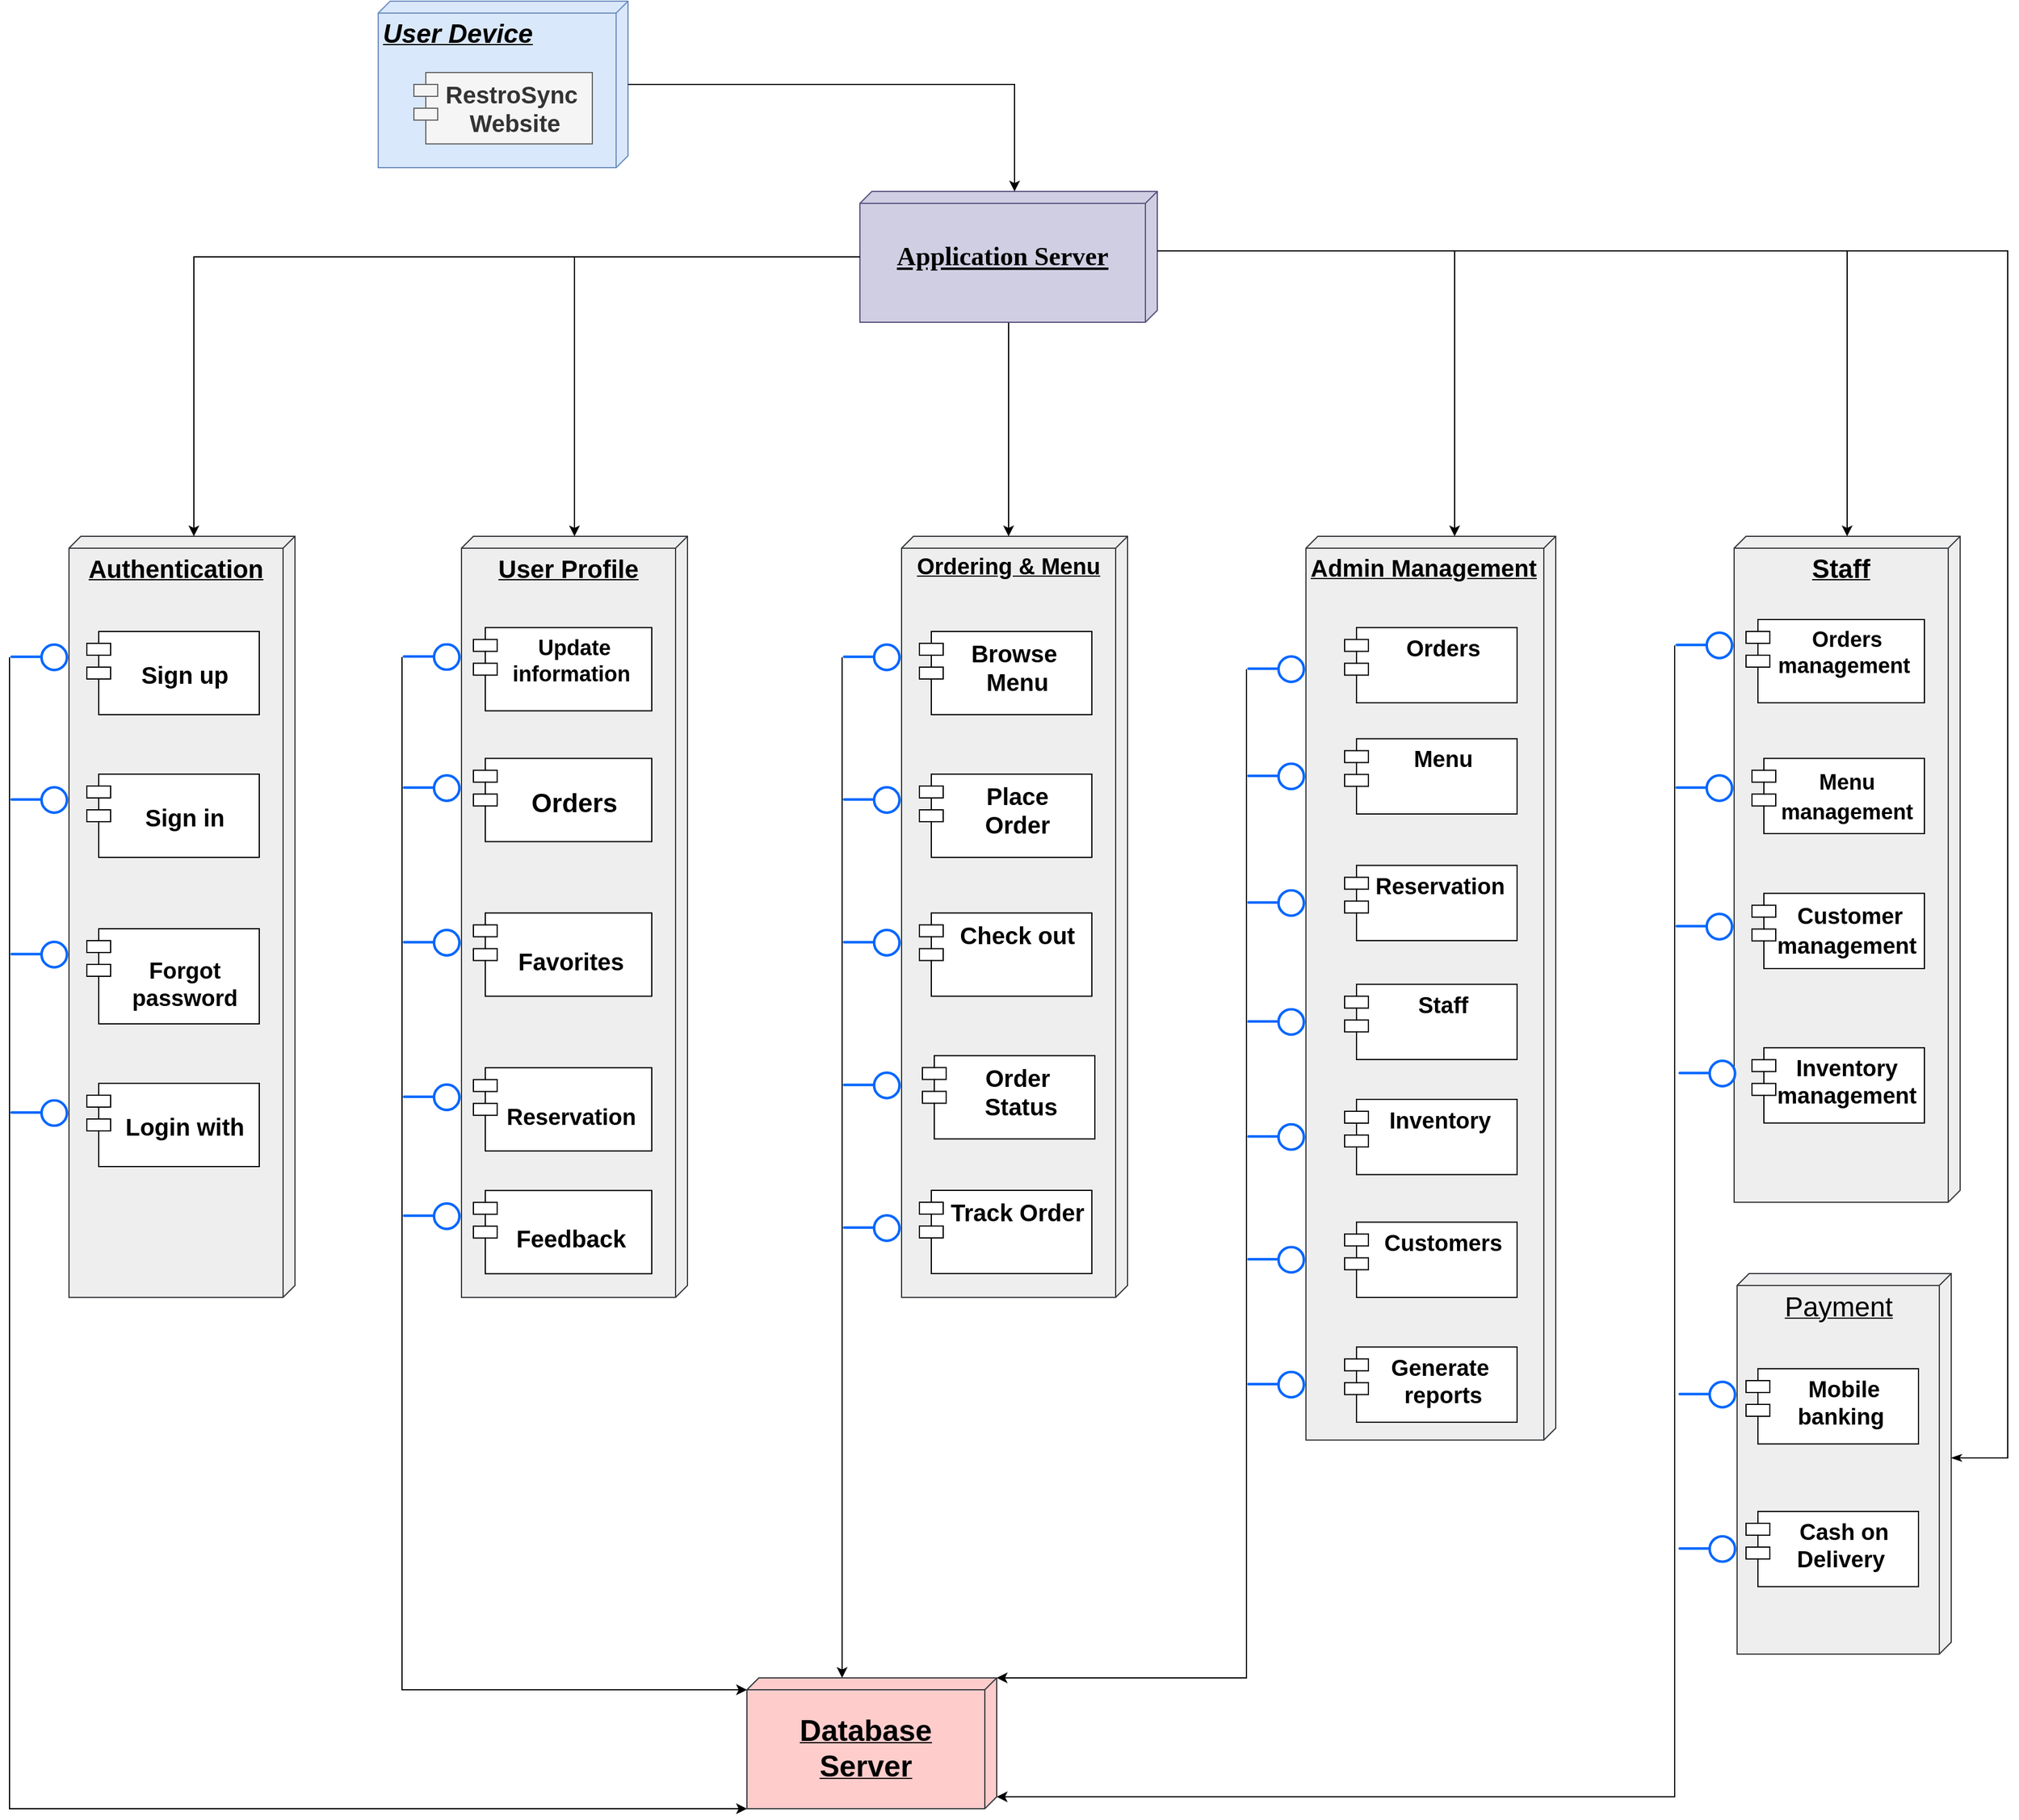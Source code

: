 <mxfile version="27.0.5">
  <diagram name="Page-1" id="1T3BzZQeBWlYQCBMlny7">
    <mxGraphModel dx="5787" dy="3350" grid="1" gridSize="10" guides="1" tooltips="1" connect="1" arrows="1" fold="1" page="0" pageScale="1" pageWidth="1169" pageHeight="827" math="0" shadow="0">
      <root>
        <mxCell id="0" />
        <mxCell id="1" parent="0" />
        <mxCell id="0xVNqbpH2IL9jWogjmOZ-22" style="edgeStyle=orthogonalEdgeStyle;rounded=0;orthogonalLoop=1;jettySize=auto;html=1;" edge="1" parent="1" source="0xVNqbpH2IL9jWogjmOZ-3" target="0xVNqbpH2IL9jWogjmOZ-9">
          <mxGeometry relative="1" as="geometry" />
        </mxCell>
        <mxCell id="0xVNqbpH2IL9jWogjmOZ-20" style="edgeStyle=orthogonalEdgeStyle;rounded=0;orthogonalLoop=1;jettySize=auto;html=1;exitX=0;exitY=0;exitDx=50;exitDy=0;exitPerimeter=0;entryX=0;entryY=0;entryDx=0;entryDy=85;entryPerimeter=0;" edge="1" parent="1" source="0xVNqbpH2IL9jWogjmOZ-3" target="0xVNqbpH2IL9jWogjmOZ-10">
          <mxGeometry relative="1" as="geometry" />
        </mxCell>
        <mxCell id="0xVNqbpH2IL9jWogjmOZ-1" value="&lt;font style=&quot;font-size: 22px;&quot;&gt;&lt;b&gt;&lt;i&gt;User Device&lt;/i&gt;&lt;/b&gt;&lt;/font&gt;" style="verticalAlign=top;align=left;spacingTop=8;spacingLeft=2;spacingRight=12;shape=cube;size=10;direction=south;fontStyle=4;html=1;whiteSpace=wrap;fillColor=#dae8fc;strokeColor=#6c8ebf;fontSize=18;" vertex="1" parent="1">
          <mxGeometry x="240" y="-330" width="210" height="140" as="geometry" />
        </mxCell>
        <mxCell id="0xVNqbpH2IL9jWogjmOZ-17" style="edgeStyle=orthogonalEdgeStyle;rounded=0;orthogonalLoop=1;jettySize=auto;html=1;exitX=0;exitY=0;exitDx=50;exitDy=0;exitPerimeter=0;" edge="1" parent="1" source="0xVNqbpH2IL9jWogjmOZ-3" target="0xVNqbpH2IL9jWogjmOZ-11">
          <mxGeometry relative="1" as="geometry" />
        </mxCell>
        <mxCell id="0xVNqbpH2IL9jWogjmOZ-46" style="edgeStyle=orthogonalEdgeStyle;rounded=0;orthogonalLoop=1;jettySize=auto;html=1;exitX=0;exitY=0;exitDx=110;exitDy=130;exitPerimeter=0;" edge="1" parent="1" source="0xVNqbpH2IL9jWogjmOZ-3" target="0xVNqbpH2IL9jWogjmOZ-41">
          <mxGeometry relative="1" as="geometry">
            <Array as="points">
              <mxPoint x="770" y="-60" />
            </Array>
          </mxGeometry>
        </mxCell>
        <mxCell id="0xVNqbpH2IL9jWogjmOZ-3" value="&lt;h2&gt;&lt;span style=&quot;font-size: 22px;&quot;&gt;&lt;font face=&quot;Verdana&quot;&gt;Application Server&lt;/font&gt;&lt;/span&gt;&lt;/h2&gt;" style="verticalAlign=top;align=center;spacingTop=8;spacingLeft=2;spacingRight=12;shape=cube;size=10;direction=south;fontStyle=4;html=1;whiteSpace=wrap;fontSize=18;fillColor=#d0cee2;strokeColor=#56517e;" vertex="1" parent="1">
          <mxGeometry x="645" y="-170" width="250" height="110" as="geometry" />
        </mxCell>
        <mxCell id="0xVNqbpH2IL9jWogjmOZ-4" value="&lt;b&gt;RestroSync&amp;nbsp;&lt;br&gt;Website&lt;/b&gt;" style="shape=module;align=left;spacingLeft=20;align=center;verticalAlign=top;whiteSpace=wrap;html=1;fillColor=#f5f5f5;strokeColor=#666666;fontColor=#333333;fontSize=20;" vertex="1" parent="1">
          <mxGeometry x="270" y="-270" width="150" height="60" as="geometry" />
        </mxCell>
        <mxCell id="0xVNqbpH2IL9jWogjmOZ-5" style="edgeStyle=orthogonalEdgeStyle;rounded=0;orthogonalLoop=1;jettySize=auto;html=1;entryX=0;entryY=0;entryDx=0;entryDy=120.0;entryPerimeter=0;fontSize=18;" edge="1" parent="1" source="0xVNqbpH2IL9jWogjmOZ-1" target="0xVNqbpH2IL9jWogjmOZ-3">
          <mxGeometry relative="1" as="geometry" />
        </mxCell>
        <mxCell id="0xVNqbpH2IL9jWogjmOZ-7" value="&lt;b style=&quot;&quot;&gt;&lt;font style=&quot;font-size: 21px;&quot;&gt;Authentication&lt;/font&gt;&lt;/b&gt;" style="verticalAlign=top;align=center;spacingTop=8;spacingLeft=2;spacingRight=12;shape=cube;size=10;direction=south;fontStyle=4;html=1;whiteSpace=wrap;fontSize=18;fillColor=#eeeeee;strokeColor=#36393d;" vertex="1" parent="1">
          <mxGeometry x="-20" y="120" width="190" height="640" as="geometry" />
        </mxCell>
        <mxCell id="0xVNqbpH2IL9jWogjmOZ-9" value="&lt;font style=&quot;font-size: 21px;&quot;&gt;&lt;b style=&quot;&quot;&gt;User Profile&lt;/b&gt;&lt;/font&gt;" style="verticalAlign=top;align=center;spacingTop=8;spacingLeft=2;spacingRight=12;shape=cube;size=10;direction=south;fontStyle=4;html=1;whiteSpace=wrap;fontSize=18;fillColor=#eeeeee;strokeColor=#36393d;" vertex="1" parent="1">
          <mxGeometry x="310" y="120" width="190" height="640" as="geometry" />
        </mxCell>
        <mxCell id="0xVNqbpH2IL9jWogjmOZ-10" value="&lt;b style=&quot;&quot;&gt;&lt;font style=&quot;font-size: 20px;&quot;&gt;Admin Management&lt;/font&gt;&lt;/b&gt;" style="verticalAlign=top;align=left;spacingTop=8;spacingLeft=2;spacingRight=12;shape=cube;size=10;direction=south;fontStyle=4;html=1;whiteSpace=wrap;fontSize=18;fillColor=#eeeeee;strokeColor=#36393d;" vertex="1" parent="1">
          <mxGeometry x="1020" y="120" width="210" height="760" as="geometry" />
        </mxCell>
        <mxCell id="0xVNqbpH2IL9jWogjmOZ-11" value="&lt;font style=&quot;font-size: 22px;&quot;&gt;&lt;b&gt;Staff&lt;/b&gt;&lt;/font&gt;" style="verticalAlign=top;align=center;spacingTop=8;spacingLeft=2;spacingRight=12;shape=cube;size=10;direction=south;fontStyle=4;html=1;whiteSpace=wrap;fontSize=18;fillColor=#eeeeee;strokeColor=#36393d;" vertex="1" parent="1">
          <mxGeometry x="1380" y="120" width="190" height="560" as="geometry" />
        </mxCell>
        <mxCell id="0xVNqbpH2IL9jWogjmOZ-15" style="edgeStyle=orthogonalEdgeStyle;rounded=0;orthogonalLoop=1;jettySize=auto;html=1;entryX=0;entryY=0;entryDx=0;entryDy=85;entryPerimeter=0;" edge="1" parent="1" source="0xVNqbpH2IL9jWogjmOZ-3" target="0xVNqbpH2IL9jWogjmOZ-7">
          <mxGeometry relative="1" as="geometry" />
        </mxCell>
        <mxCell id="0xVNqbpH2IL9jWogjmOZ-6" value="&lt;p&gt;&lt;span style=&quot;font-size: 20px;&quot;&gt;&lt;b&gt;Sign up&lt;/b&gt;&lt;/span&gt;&lt;/p&gt;" style="shape=module;align=left;spacingLeft=20;align=center;verticalAlign=top;whiteSpace=wrap;html=1;fontSize=18;" vertex="1" parent="1">
          <mxGeometry x="-5" y="200" width="145" height="70" as="geometry" />
        </mxCell>
        <mxCell id="0xVNqbpH2IL9jWogjmOZ-24" value="&lt;p&gt;&lt;span style=&quot;font-size: 20px;&quot;&gt;&lt;b&gt;Sign in&lt;/b&gt;&lt;/span&gt;&lt;/p&gt;" style="shape=module;align=left;spacingLeft=20;align=center;verticalAlign=top;whiteSpace=wrap;html=1;fontSize=18;" vertex="1" parent="1">
          <mxGeometry x="-5" y="320" width="145" height="70" as="geometry" />
        </mxCell>
        <mxCell id="0xVNqbpH2IL9jWogjmOZ-25" value="&lt;b&gt;Orders&lt;br&gt;management&amp;nbsp;&lt;/b&gt;" style="shape=module;align=left;spacingLeft=20;align=center;verticalAlign=top;whiteSpace=wrap;html=1;fontSize=18;" vertex="1" parent="1">
          <mxGeometry x="1390" y="190" width="150" height="70" as="geometry" />
        </mxCell>
        <mxCell id="0xVNqbpH2IL9jWogjmOZ-28" value="&lt;b&gt;Update&lt;/b&gt;&lt;div&gt;&lt;b&gt;information&amp;nbsp;&lt;/b&gt;&lt;/div&gt;" style="shape=module;align=left;spacingLeft=20;align=center;verticalAlign=top;whiteSpace=wrap;html=1;fontSize=18;" vertex="1" parent="1">
          <mxGeometry x="320" y="196.75" width="150" height="70" as="geometry" />
        </mxCell>
        <mxCell id="0xVNqbpH2IL9jWogjmOZ-58" style="edgeStyle=orthogonalEdgeStyle;rounded=0;orthogonalLoop=1;jettySize=auto;html=1;exitX=0;exitY=0.5;exitDx=0;exitDy=0;entryX=1;entryY=1;entryDx=0;entryDy=0;entryPerimeter=0;" edge="1" parent="1" source="0xVNqbpH2IL9jWogjmOZ-29" target="0xVNqbpH2IL9jWogjmOZ-47">
          <mxGeometry relative="1" as="geometry">
            <mxPoint x="460" y="1210" as="targetPoint" />
            <Array as="points">
              <mxPoint x="-70" y="1190" />
            </Array>
          </mxGeometry>
        </mxCell>
        <mxCell id="0xVNqbpH2IL9jWogjmOZ-29" value="" style="image;aspect=fixed;perimeter=ellipsePerimeter;html=1;align=center;shadow=0;dashed=0;spacingTop=3;image=img/lib/active_directory/interface.svg;" vertex="1" parent="1">
          <mxGeometry x="-70" y="210" width="50" height="23.5" as="geometry" />
        </mxCell>
        <mxCell id="0xVNqbpH2IL9jWogjmOZ-67" style="edgeStyle=orthogonalEdgeStyle;rounded=0;orthogonalLoop=1;jettySize=auto;html=1;exitX=0;exitY=0.5;exitDx=0;exitDy=0;entryX=0;entryY=0;entryDx=10;entryDy=210;entryPerimeter=0;" edge="1" parent="1" source="0xVNqbpH2IL9jWogjmOZ-31" target="0xVNqbpH2IL9jWogjmOZ-47">
          <mxGeometry relative="1" as="geometry">
            <mxPoint x="260" y="790" as="targetPoint" />
            <Array as="points">
              <mxPoint x="260" y="1090" />
            </Array>
          </mxGeometry>
        </mxCell>
        <mxCell id="0xVNqbpH2IL9jWogjmOZ-31" value="" style="image;aspect=fixed;perimeter=ellipsePerimeter;html=1;align=center;shadow=0;dashed=0;spacingTop=3;image=img/lib/active_directory/interface.svg;" vertex="1" parent="1">
          <mxGeometry x="260" y="209.75" width="50" height="23.5" as="geometry" />
        </mxCell>
        <mxCell id="0xVNqbpH2IL9jWogjmOZ-79" style="edgeStyle=orthogonalEdgeStyle;rounded=0;orthogonalLoop=1;jettySize=auto;html=1;exitX=0;exitY=0.5;exitDx=0;exitDy=0;" edge="1" parent="1" source="0xVNqbpH2IL9jWogjmOZ-32" target="0xVNqbpH2IL9jWogjmOZ-47">
          <mxGeometry relative="1" as="geometry">
            <mxPoint x="629.857" y="760.0" as="targetPoint" />
            <Array as="points">
              <mxPoint x="630" y="520" />
              <mxPoint x="630" y="520" />
            </Array>
          </mxGeometry>
        </mxCell>
        <mxCell id="0xVNqbpH2IL9jWogjmOZ-32" value="" style="image;aspect=fixed;perimeter=ellipsePerimeter;html=1;align=center;shadow=0;dashed=0;spacingTop=3;image=img/lib/active_directory/interface.svg;fontSize=20;fontStyle=1" vertex="1" parent="1">
          <mxGeometry x="630" y="210" width="50" height="23.5" as="geometry" />
        </mxCell>
        <mxCell id="0xVNqbpH2IL9jWogjmOZ-111" style="edgeStyle=orthogonalEdgeStyle;rounded=0;orthogonalLoop=1;jettySize=auto;html=1;exitX=0;exitY=0.5;exitDx=0;exitDy=0;entryX=0;entryY=0;entryDx=0;entryDy=0;entryPerimeter=0;" edge="1" parent="1" source="0xVNqbpH2IL9jWogjmOZ-33" target="0xVNqbpH2IL9jWogjmOZ-47">
          <mxGeometry relative="1" as="geometry">
            <mxPoint x="970.391" y="1010.696" as="targetPoint" />
            <Array as="points">
              <mxPoint x="970" y="1080" />
            </Array>
          </mxGeometry>
        </mxCell>
        <mxCell id="0xVNqbpH2IL9jWogjmOZ-33" value="" style="image;aspect=fixed;perimeter=ellipsePerimeter;html=1;align=center;shadow=0;dashed=0;spacingTop=3;image=img/lib/active_directory/interface.svg;fontSize=19;" vertex="1" parent="1">
          <mxGeometry x="970" y="220" width="50" height="23.5" as="geometry" />
        </mxCell>
        <mxCell id="0xVNqbpH2IL9jWogjmOZ-41" value="&lt;b style=&quot;&quot;&gt;&lt;font style=&quot;font-size: 19px;&quot;&gt;Ordering &amp;amp; Menu&lt;/font&gt;&lt;/b&gt;" style="verticalAlign=top;align=center;spacingTop=8;spacingLeft=2;spacingRight=12;shape=cube;size=10;direction=south;fontStyle=4;html=1;whiteSpace=wrap;fontSize=18;fillColor=#eeeeee;strokeColor=#36393d;" vertex="1" parent="1">
          <mxGeometry x="680" y="120" width="190" height="640" as="geometry" />
        </mxCell>
        <mxCell id="0xVNqbpH2IL9jWogjmOZ-27" value="Browse&amp;nbsp;&lt;br&gt;Menu" style="shape=module;align=left;spacingLeft=20;align=center;verticalAlign=top;whiteSpace=wrap;html=1;fontSize=20;fontStyle=1" vertex="1" parent="1">
          <mxGeometry x="695" y="200" width="145" height="70" as="geometry" />
        </mxCell>
        <mxCell id="0xVNqbpH2IL9jWogjmOZ-30" value="" style="image;aspect=fixed;perimeter=ellipsePerimeter;html=1;align=center;shadow=0;dashed=0;spacingTop=3;image=img/lib/active_directory/interface.svg;direction=east;" vertex="1" parent="1">
          <mxGeometry x="-70" y="330" width="50" height="23.5" as="geometry" />
        </mxCell>
        <mxCell id="0xVNqbpH2IL9jWogjmOZ-47" value="&lt;h3&gt;&lt;font style=&quot;font-size: 25px;&quot;&gt;Database Server&lt;/font&gt;&lt;/h3&gt;" style="verticalAlign=top;align=center;spacingTop=8;spacingLeft=2;spacingRight=12;shape=cube;size=10;direction=south;fontStyle=4;html=1;whiteSpace=wrap;fillColor=#ffcccc;strokeColor=#36393d;" vertex="1" parent="1">
          <mxGeometry x="550" y="1080" width="210" height="110" as="geometry" />
        </mxCell>
        <mxCell id="0xVNqbpH2IL9jWogjmOZ-50" value="&lt;font style=&quot;font-size: 23px;&quot;&gt;Payment&lt;/font&gt;" style="verticalAlign=top;align=center;spacingTop=8;spacingLeft=2;spacingRight=12;shape=cube;size=10;direction=south;fontStyle=4;html=1;whiteSpace=wrap;fontSize=18;fillColor=#eeeeee;strokeColor=#36393d;" vertex="1" parent="1">
          <mxGeometry x="1382.5" y="740" width="180" height="320" as="geometry" />
        </mxCell>
        <mxCell id="0xVNqbpH2IL9jWogjmOZ-51" value="&lt;p&gt;&lt;b style=&quot;&quot;&gt;&lt;font style=&quot;font-size: 19px;&quot;&gt;Forgot password&lt;/font&gt;&lt;/b&gt;&lt;/p&gt;" style="shape=module;align=left;spacingLeft=20;align=center;verticalAlign=top;whiteSpace=wrap;html=1;fontSize=18;" vertex="1" parent="1">
          <mxGeometry x="-5" y="450" width="145" height="80" as="geometry" />
        </mxCell>
        <mxCell id="0xVNqbpH2IL9jWogjmOZ-113" style="edgeStyle=elbowEdgeStyle;rounded=0;orthogonalLoop=1;jettySize=auto;html=1;exitX=0;exitY=0;exitDx=155;exitDy=0;exitPerimeter=0;entryX=0;entryY=0;entryDx=50;entryDy=0;entryPerimeter=0;startArrow=classicThin;startFill=1;endArrow=none;" edge="1" parent="1" source="0xVNqbpH2IL9jWogjmOZ-50" target="0xVNqbpH2IL9jWogjmOZ-3">
          <mxGeometry relative="1" as="geometry">
            <mxPoint x="1473" y="-120" as="targetPoint" />
            <Array as="points">
              <mxPoint x="1610" y="400" />
            </Array>
          </mxGeometry>
        </mxCell>
        <mxCell id="0xVNqbpH2IL9jWogjmOZ-52" value="" style="image;aspect=fixed;perimeter=ellipsePerimeter;html=1;align=center;shadow=0;dashed=0;spacingTop=3;image=img/lib/active_directory/interface.svg;direction=east;" vertex="1" parent="1">
          <mxGeometry x="-70" y="460" width="50" height="23.5" as="geometry" />
        </mxCell>
        <mxCell id="0xVNqbpH2IL9jWogjmOZ-53" value="&lt;p&gt;&lt;span style=&quot;font-size: 20px;&quot;&gt;&lt;b&gt;Login with&lt;/b&gt;&lt;/span&gt;&lt;/p&gt;" style="shape=module;align=left;spacingLeft=20;align=center;verticalAlign=top;whiteSpace=wrap;html=1;fontSize=18;" vertex="1" parent="1">
          <mxGeometry x="-5" y="580" width="145" height="70" as="geometry" />
        </mxCell>
        <mxCell id="0xVNqbpH2IL9jWogjmOZ-54" value="" style="image;aspect=fixed;perimeter=ellipsePerimeter;html=1;align=center;shadow=0;dashed=0;spacingTop=3;image=img/lib/active_directory/interface.svg;direction=east;" vertex="1" parent="1">
          <mxGeometry x="-70" y="593.25" width="50" height="23.5" as="geometry" />
        </mxCell>
        <mxCell id="0xVNqbpH2IL9jWogjmOZ-59" value="&lt;p&gt;&lt;font style=&quot;font-size: 22px;&quot;&gt;&lt;b&gt;Orders&lt;/b&gt;&lt;/font&gt;&lt;/p&gt;" style="shape=module;align=left;spacingLeft=20;align=center;verticalAlign=top;whiteSpace=wrap;html=1;fontSize=18;" vertex="1" parent="1">
          <mxGeometry x="320" y="306.75" width="150" height="70" as="geometry" />
        </mxCell>
        <mxCell id="0xVNqbpH2IL9jWogjmOZ-60" value="&lt;h3&gt;&lt;font style=&quot;font-size: 19px;&quot;&gt;Reservation&amp;nbsp;&lt;/font&gt;&lt;/h3&gt;" style="shape=module;align=left;spacingLeft=20;align=center;verticalAlign=top;whiteSpace=wrap;html=1;fontSize=18;" vertex="1" parent="1">
          <mxGeometry x="320" y="566.87" width="150" height="70" as="geometry" />
        </mxCell>
        <mxCell id="0xVNqbpH2IL9jWogjmOZ-62" value="&lt;h3&gt;&lt;span style=&quot;font-size: 20px;&quot;&gt;Feedback&amp;nbsp;&lt;/span&gt;&lt;/h3&gt;" style="shape=module;align=left;spacingLeft=20;align=center;verticalAlign=top;whiteSpace=wrap;html=1;fontSize=18;" vertex="1" parent="1">
          <mxGeometry x="320" y="670.12" width="150" height="70" as="geometry" />
        </mxCell>
        <mxCell id="0xVNqbpH2IL9jWogjmOZ-63" value="" style="image;aspect=fixed;perimeter=ellipsePerimeter;html=1;align=center;shadow=0;dashed=0;spacingTop=3;image=img/lib/active_directory/interface.svg;" vertex="1" parent="1">
          <mxGeometry x="260" y="320" width="50" height="23.5" as="geometry" />
        </mxCell>
        <mxCell id="0xVNqbpH2IL9jWogjmOZ-64" value="" style="image;aspect=fixed;perimeter=ellipsePerimeter;html=1;align=center;shadow=0;dashed=0;spacingTop=3;image=img/lib/active_directory/interface.svg;" vertex="1" parent="1">
          <mxGeometry x="260" y="450" width="50" height="23.5" as="geometry" />
        </mxCell>
        <mxCell id="0xVNqbpH2IL9jWogjmOZ-65" value="" style="image;aspect=fixed;perimeter=ellipsePerimeter;html=1;align=center;shadow=0;dashed=0;spacingTop=3;image=img/lib/active_directory/interface.svg;" vertex="1" parent="1">
          <mxGeometry x="260" y="580" width="50" height="23.5" as="geometry" />
        </mxCell>
        <mxCell id="0xVNqbpH2IL9jWogjmOZ-68" value="Place&lt;div&gt;Order&lt;/div&gt;" style="shape=module;align=left;spacingLeft=20;align=center;verticalAlign=top;whiteSpace=wrap;html=1;fontSize=20;fontStyle=1" vertex="1" parent="1">
          <mxGeometry x="695" y="320" width="145" height="70" as="geometry" />
        </mxCell>
        <mxCell id="0xVNqbpH2IL9jWogjmOZ-69" value="Track Order" style="shape=module;align=left;spacingLeft=20;align=center;verticalAlign=top;whiteSpace=wrap;html=1;fontSize=20;fontStyle=1" vertex="1" parent="1">
          <mxGeometry x="695" y="670" width="145" height="70" as="geometry" />
        </mxCell>
        <mxCell id="0xVNqbpH2IL9jWogjmOZ-70" value="Check out" style="shape=module;align=left;spacingLeft=20;align=center;verticalAlign=top;whiteSpace=wrap;html=1;fontSize=20;fontStyle=1" vertex="1" parent="1">
          <mxGeometry x="695" y="436.75" width="145" height="70" as="geometry" />
        </mxCell>
        <mxCell id="0xVNqbpH2IL9jWogjmOZ-72" value="" style="image;aspect=fixed;perimeter=ellipsePerimeter;html=1;align=center;shadow=0;dashed=0;spacingTop=3;image=img/lib/active_directory/interface.svg;fontSize=20;fontStyle=1" vertex="1" parent="1">
          <mxGeometry x="630" y="330" width="50" height="23.5" as="geometry" />
        </mxCell>
        <mxCell id="0xVNqbpH2IL9jWogjmOZ-73" value="" style="image;aspect=fixed;perimeter=ellipsePerimeter;html=1;align=center;shadow=0;dashed=0;spacingTop=3;image=img/lib/active_directory/interface.svg;fontSize=20;fontStyle=1" vertex="1" parent="1">
          <mxGeometry x="630" y="450" width="50" height="23.5" as="geometry" />
        </mxCell>
        <mxCell id="0xVNqbpH2IL9jWogjmOZ-74" value="" style="image;aspect=fixed;perimeter=ellipsePerimeter;html=1;align=center;shadow=0;dashed=0;spacingTop=3;image=img/lib/active_directory/interface.svg;fontSize=20;fontStyle=1" vertex="1" parent="1">
          <mxGeometry x="630" y="570" width="50" height="23.5" as="geometry" />
        </mxCell>
        <mxCell id="0xVNqbpH2IL9jWogjmOZ-76" value="Order&amp;nbsp;&lt;div&gt;Status&lt;/div&gt;" style="shape=module;align=left;spacingLeft=20;align=center;verticalAlign=top;whiteSpace=wrap;html=1;fontSize=20;fontStyle=1" vertex="1" parent="1">
          <mxGeometry x="697.5" y="556.75" width="145" height="70" as="geometry" />
        </mxCell>
        <mxCell id="0xVNqbpH2IL9jWogjmOZ-78" value="" style="image;aspect=fixed;perimeter=ellipsePerimeter;html=1;align=center;shadow=0;dashed=0;spacingTop=3;image=img/lib/active_directory/interface.svg;fontSize=20;fontStyle=1" vertex="1" parent="1">
          <mxGeometry x="630" y="690" width="50" height="23.5" as="geometry" />
        </mxCell>
        <mxCell id="0xVNqbpH2IL9jWogjmOZ-80" value="&lt;h3&gt;&lt;span style=&quot;font-size: 20px;&quot;&gt;Favorites&amp;nbsp;&lt;/span&gt;&lt;/h3&gt;" style="shape=module;align=left;spacingLeft=20;align=center;verticalAlign=top;whiteSpace=wrap;html=1;fontSize=18;" vertex="1" parent="1">
          <mxGeometry x="320" y="436.75" width="150" height="70" as="geometry" />
        </mxCell>
        <mxCell id="0xVNqbpH2IL9jWogjmOZ-81" value="" style="image;aspect=fixed;perimeter=ellipsePerimeter;html=1;align=center;shadow=0;dashed=0;spacingTop=3;image=img/lib/active_directory/interface.svg;" vertex="1" parent="1">
          <mxGeometry x="260" y="680" width="50" height="23.5" as="geometry" />
        </mxCell>
        <mxCell id="0xVNqbpH2IL9jWogjmOZ-82" value="Orders" style="shape=module;align=left;spacingLeft=20;align=center;verticalAlign=top;whiteSpace=wrap;html=1;fontSize=19;fontStyle=1" vertex="1" parent="1">
          <mxGeometry x="1052.5" y="196.75" width="145" height="63.25" as="geometry" />
        </mxCell>
        <mxCell id="0xVNqbpH2IL9jWogjmOZ-83" value="Menu" style="shape=module;align=left;spacingLeft=20;align=center;verticalAlign=top;whiteSpace=wrap;html=1;fontSize=19;fontStyle=1" vertex="1" parent="1">
          <mxGeometry x="1052.5" y="290.25" width="145" height="63.25" as="geometry" />
        </mxCell>
        <mxCell id="0xVNqbpH2IL9jWogjmOZ-84" value="Reservation&amp;nbsp;" style="shape=module;align=left;spacingLeft=20;align=center;verticalAlign=top;whiteSpace=wrap;html=1;fontSize=19;fontStyle=1" vertex="1" parent="1">
          <mxGeometry x="1052.5" y="396.75" width="145" height="63.25" as="geometry" />
        </mxCell>
        <mxCell id="0xVNqbpH2IL9jWogjmOZ-85" value="Staff" style="shape=module;align=left;spacingLeft=20;align=center;verticalAlign=top;whiteSpace=wrap;html=1;fontSize=19;fontStyle=1" vertex="1" parent="1">
          <mxGeometry x="1052.5" y="496.75" width="145" height="63.25" as="geometry" />
        </mxCell>
        <mxCell id="0xVNqbpH2IL9jWogjmOZ-86" value="Inventory&amp;nbsp;" style="shape=module;align=left;spacingLeft=20;align=center;verticalAlign=top;whiteSpace=wrap;html=1;fontSize=19;fontStyle=1" vertex="1" parent="1">
          <mxGeometry x="1052.5" y="593.5" width="145" height="63.25" as="geometry" />
        </mxCell>
        <mxCell id="0xVNqbpH2IL9jWogjmOZ-87" value="Customers" style="shape=module;align=left;spacingLeft=20;align=center;verticalAlign=top;whiteSpace=wrap;html=1;fontSize=19;fontStyle=1" vertex="1" parent="1">
          <mxGeometry x="1052.5" y="696.75" width="145" height="63.25" as="geometry" />
        </mxCell>
        <mxCell id="0xVNqbpH2IL9jWogjmOZ-88" value="Generate&amp;nbsp;&lt;br&gt;reports" style="shape=module;align=left;spacingLeft=20;align=center;verticalAlign=top;whiteSpace=wrap;html=1;fontSize=19;fontStyle=1" vertex="1" parent="1">
          <mxGeometry x="1052.5" y="801.75" width="145" height="63.25" as="geometry" />
        </mxCell>
        <mxCell id="0xVNqbpH2IL9jWogjmOZ-90" value="&lt;font style=&quot;font-size: 18px;&quot;&gt;Menu&amp;nbsp;&lt;br&gt;management&amp;nbsp;&lt;/font&gt;" style="shape=module;align=left;spacingLeft=20;align=center;verticalAlign=top;whiteSpace=wrap;html=1;fontSize=20;fontStyle=1" vertex="1" parent="1">
          <mxGeometry x="1395" y="306.75" width="145" height="63.25" as="geometry" />
        </mxCell>
        <mxCell id="0xVNqbpH2IL9jWogjmOZ-91" value="&lt;font style=&quot;font-size: 19px;&quot;&gt;Customer&lt;/font&gt;&lt;div&gt;&lt;font style=&quot;font-size: 19px;&quot;&gt;management&amp;nbsp;&lt;/font&gt;&lt;/div&gt;" style="shape=module;align=left;spacingLeft=20;align=center;verticalAlign=top;whiteSpace=wrap;html=1;fontSize=20;fontStyle=1" vertex="1" parent="1">
          <mxGeometry x="1395" y="420.25" width="145" height="63.25" as="geometry" />
        </mxCell>
        <mxCell id="0xVNqbpH2IL9jWogjmOZ-92" value="" style="image;aspect=fixed;perimeter=ellipsePerimeter;html=1;align=center;shadow=0;dashed=0;spacingTop=3;image=img/lib/active_directory/interface.svg;fontSize=19;" vertex="1" parent="1">
          <mxGeometry x="970" y="613.37" width="50" height="23.5" as="geometry" />
        </mxCell>
        <mxCell id="0xVNqbpH2IL9jWogjmOZ-93" value="" style="image;aspect=fixed;perimeter=ellipsePerimeter;html=1;align=center;shadow=0;dashed=0;spacingTop=3;image=img/lib/active_directory/interface.svg;fontSize=19;" vertex="1" parent="1">
          <mxGeometry x="970" y="716.62" width="50" height="23.5" as="geometry" />
        </mxCell>
        <mxCell id="0xVNqbpH2IL9jWogjmOZ-94" value="" style="image;aspect=fixed;perimeter=ellipsePerimeter;html=1;align=center;shadow=0;dashed=0;spacingTop=3;image=img/lib/active_directory/interface.svg;fontSize=19;" vertex="1" parent="1">
          <mxGeometry x="970" y="821.62" width="50" height="23.5" as="geometry" />
        </mxCell>
        <mxCell id="0xVNqbpH2IL9jWogjmOZ-96" value="" style="image;aspect=fixed;perimeter=ellipsePerimeter;html=1;align=center;shadow=0;dashed=0;spacingTop=3;image=img/lib/active_directory/interface.svg;fontSize=19;" vertex="1" parent="1">
          <mxGeometry x="970" y="416.62" width="50" height="23.5" as="geometry" />
        </mxCell>
        <mxCell id="0xVNqbpH2IL9jWogjmOZ-97" value="" style="image;aspect=fixed;perimeter=ellipsePerimeter;html=1;align=center;shadow=0;dashed=0;spacingTop=3;image=img/lib/active_directory/interface.svg;fontSize=19;" vertex="1" parent="1">
          <mxGeometry x="970" y="516.62" width="50" height="23.5" as="geometry" />
        </mxCell>
        <mxCell id="0xVNqbpH2IL9jWogjmOZ-98" value="" style="image;aspect=fixed;perimeter=ellipsePerimeter;html=1;align=center;shadow=0;dashed=0;spacingTop=3;image=img/lib/active_directory/interface.svg;fontSize=19;" vertex="1" parent="1">
          <mxGeometry x="970" y="310.12" width="50" height="23.5" as="geometry" />
        </mxCell>
        <mxCell id="0xVNqbpH2IL9jWogjmOZ-99" value="Mobile&lt;br&gt;banking&amp;nbsp;" style="shape=module;align=left;spacingLeft=20;align=center;verticalAlign=top;whiteSpace=wrap;html=1;fontSize=19;fontStyle=1" vertex="1" parent="1">
          <mxGeometry x="1390" y="820" width="145" height="63.25" as="geometry" />
        </mxCell>
        <mxCell id="0xVNqbpH2IL9jWogjmOZ-100" value="Cash on&lt;br&gt;Delivery&amp;nbsp;" style="shape=module;align=left;spacingLeft=20;align=center;verticalAlign=top;whiteSpace=wrap;html=1;fontSize=19;fontStyle=1" vertex="1" parent="1">
          <mxGeometry x="1390" y="940" width="145" height="63.25" as="geometry" />
        </mxCell>
        <mxCell id="0xVNqbpH2IL9jWogjmOZ-107" style="edgeStyle=orthogonalEdgeStyle;rounded=0;orthogonalLoop=1;jettySize=auto;html=1;exitX=0;exitY=0.5;exitDx=0;exitDy=0;entryX=0;entryY=0;entryDx=100;entryDy=0;entryPerimeter=0;" edge="1" parent="1" source="0xVNqbpH2IL9jWogjmOZ-101" target="0xVNqbpH2IL9jWogjmOZ-47">
          <mxGeometry relative="1" as="geometry">
            <mxPoint x="1330.391" y="780.0" as="targetPoint" />
            <Array as="points">
              <mxPoint x="1330" y="1180" />
            </Array>
          </mxGeometry>
        </mxCell>
        <mxCell id="0xVNqbpH2IL9jWogjmOZ-101" value="" style="image;aspect=fixed;perimeter=ellipsePerimeter;html=1;align=center;shadow=0;dashed=0;spacingTop=3;image=img/lib/active_directory/interface.svg;fontSize=19;" vertex="1" parent="1">
          <mxGeometry x="1330" y="200" width="50" height="23.5" as="geometry" />
        </mxCell>
        <mxCell id="0xVNqbpH2IL9jWogjmOZ-102" value="" style="image;aspect=fixed;perimeter=ellipsePerimeter;html=1;align=center;shadow=0;dashed=0;spacingTop=3;image=img/lib/active_directory/interface.svg;fontSize=19;" vertex="1" parent="1">
          <mxGeometry x="1330" y="436.5" width="50" height="23.5" as="geometry" />
        </mxCell>
        <mxCell id="0xVNqbpH2IL9jWogjmOZ-103" value="" style="image;aspect=fixed;perimeter=ellipsePerimeter;html=1;align=center;shadow=0;dashed=0;spacingTop=3;image=img/lib/active_directory/interface.svg;fontSize=19;" vertex="1" parent="1">
          <mxGeometry x="1330" y="320" width="50" height="23.5" as="geometry" />
        </mxCell>
        <mxCell id="0xVNqbpH2IL9jWogjmOZ-104" value="Inventory&amp;nbsp;&lt;br&gt;management&amp;nbsp;" style="shape=module;align=left;spacingLeft=20;align=center;verticalAlign=top;whiteSpace=wrap;html=1;fontSize=19;fontStyle=1" vertex="1" parent="1">
          <mxGeometry x="1395" y="550.12" width="145" height="63.25" as="geometry" />
        </mxCell>
        <mxCell id="0xVNqbpH2IL9jWogjmOZ-106" value="" style="image;aspect=fixed;perimeter=ellipsePerimeter;html=1;align=center;shadow=0;dashed=0;spacingTop=3;image=img/lib/active_directory/interface.svg;fontSize=19;" vertex="1" parent="1">
          <mxGeometry x="1332.5" y="560" width="50" height="23.5" as="geometry" />
        </mxCell>
        <mxCell id="0xVNqbpH2IL9jWogjmOZ-109" value="" style="image;aspect=fixed;perimeter=ellipsePerimeter;html=1;align=center;shadow=0;dashed=0;spacingTop=3;image=img/lib/active_directory/interface.svg;fontSize=19;" vertex="1" parent="1">
          <mxGeometry x="1332.5" y="830" width="50" height="23.5" as="geometry" />
        </mxCell>
        <mxCell id="0xVNqbpH2IL9jWogjmOZ-110" value="" style="image;aspect=fixed;perimeter=ellipsePerimeter;html=1;align=center;shadow=0;dashed=0;spacingTop=3;image=img/lib/active_directory/interface.svg;fontSize=19;" vertex="1" parent="1">
          <mxGeometry x="1332.5" y="959.87" width="50" height="23.5" as="geometry" />
        </mxCell>
      </root>
    </mxGraphModel>
  </diagram>
</mxfile>
